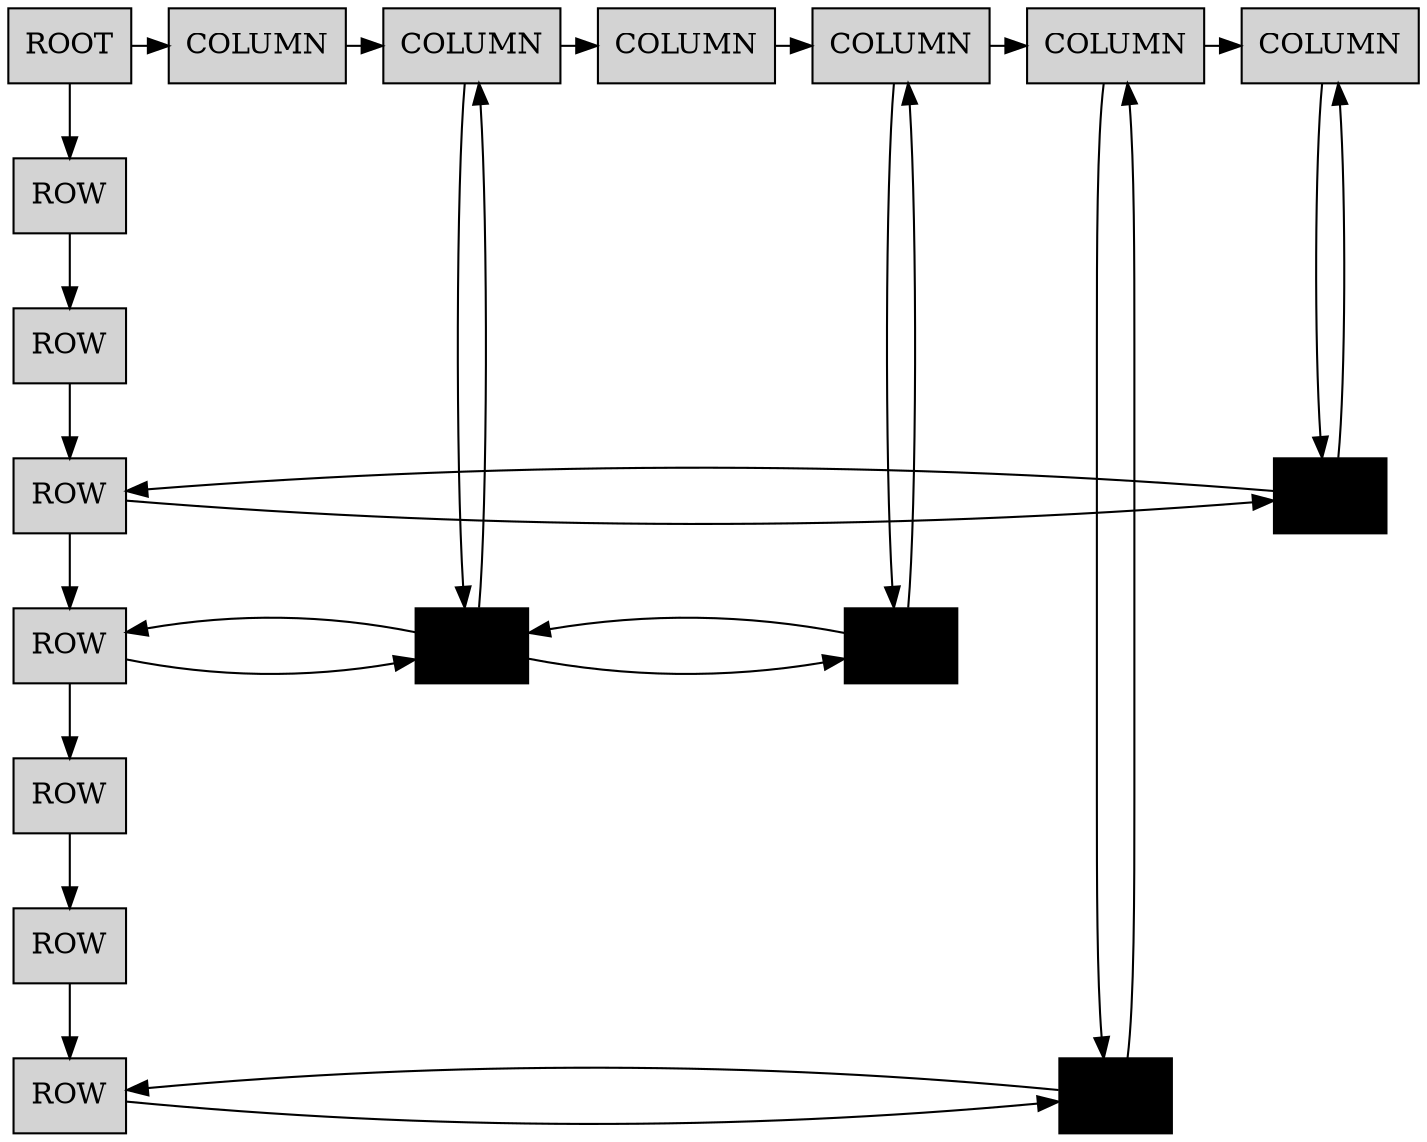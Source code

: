 digraph Layer1 {
Node [shape=box];
root [label="ROOT", style=filled];
row_0[label="ROW", style=filled];
row_0 -> row_1
row_1[label="ROW", style=filled];
row_1 -> row_2
row_2[label="ROW", style=filled];
row_2 -> row_3
row_3[label="ROW", style=filled];
row_3 -> row_4
row_4[label="ROW", style=filled];
row_4 -> row_5
row_5[label="ROW", style=filled];
row_5 -> row_6
row_6[label="ROW", style=filled];
col_0[label="COLUMN", style=filled];
col_0 -> col_1
col_1[label="COLUMN", style=filled];
col_1 -> col_2
col_2[label="COLUMN", style=filled];
col_2 -> col_3
col_3[label="COLUMN", style=filled];
col_3 -> col_4
col_4[label="COLUMN", style=filled];
col_4 -> col_5
col_5[label="COLUMN", style=filled];
{ rank=same; root; col_0; col_1; col_2; col_3; col_4; col_5}
root -> row_0
root -> col_0
col_1 -> node_0
col_3 -> node_2
col_4 -> node_3
col_5 -> node_1
row_2 -> node_1[constraint=false]
node_1
[label="X", style=filled, color=black];
node_1 -> col_5[constraint=false]
node_1 -> row_2[constraint=false]
{ rank=same; row_2; node_1}
row_3 -> node_0[constraint=false]
node_0
[label="X", style=filled, color=black];
node_0 -> col_1[constraint=false]
node_0 -> node_2[constraint=false]
node_0 -> row_3[constraint=false]
node_2
[label="X", style=filled, color=black];
node_2 -> col_3[constraint=false]
node_2 -> node_0[constraint=false]
{ rank=same; row_3; node_0; node_2}
row_6 -> node_3[constraint=false]
node_3
[label="X", style=filled, color=black];
node_3 -> col_4[constraint=false]
node_3 -> row_6[constraint=false]
{ rank=same; row_6; node_3}
}
